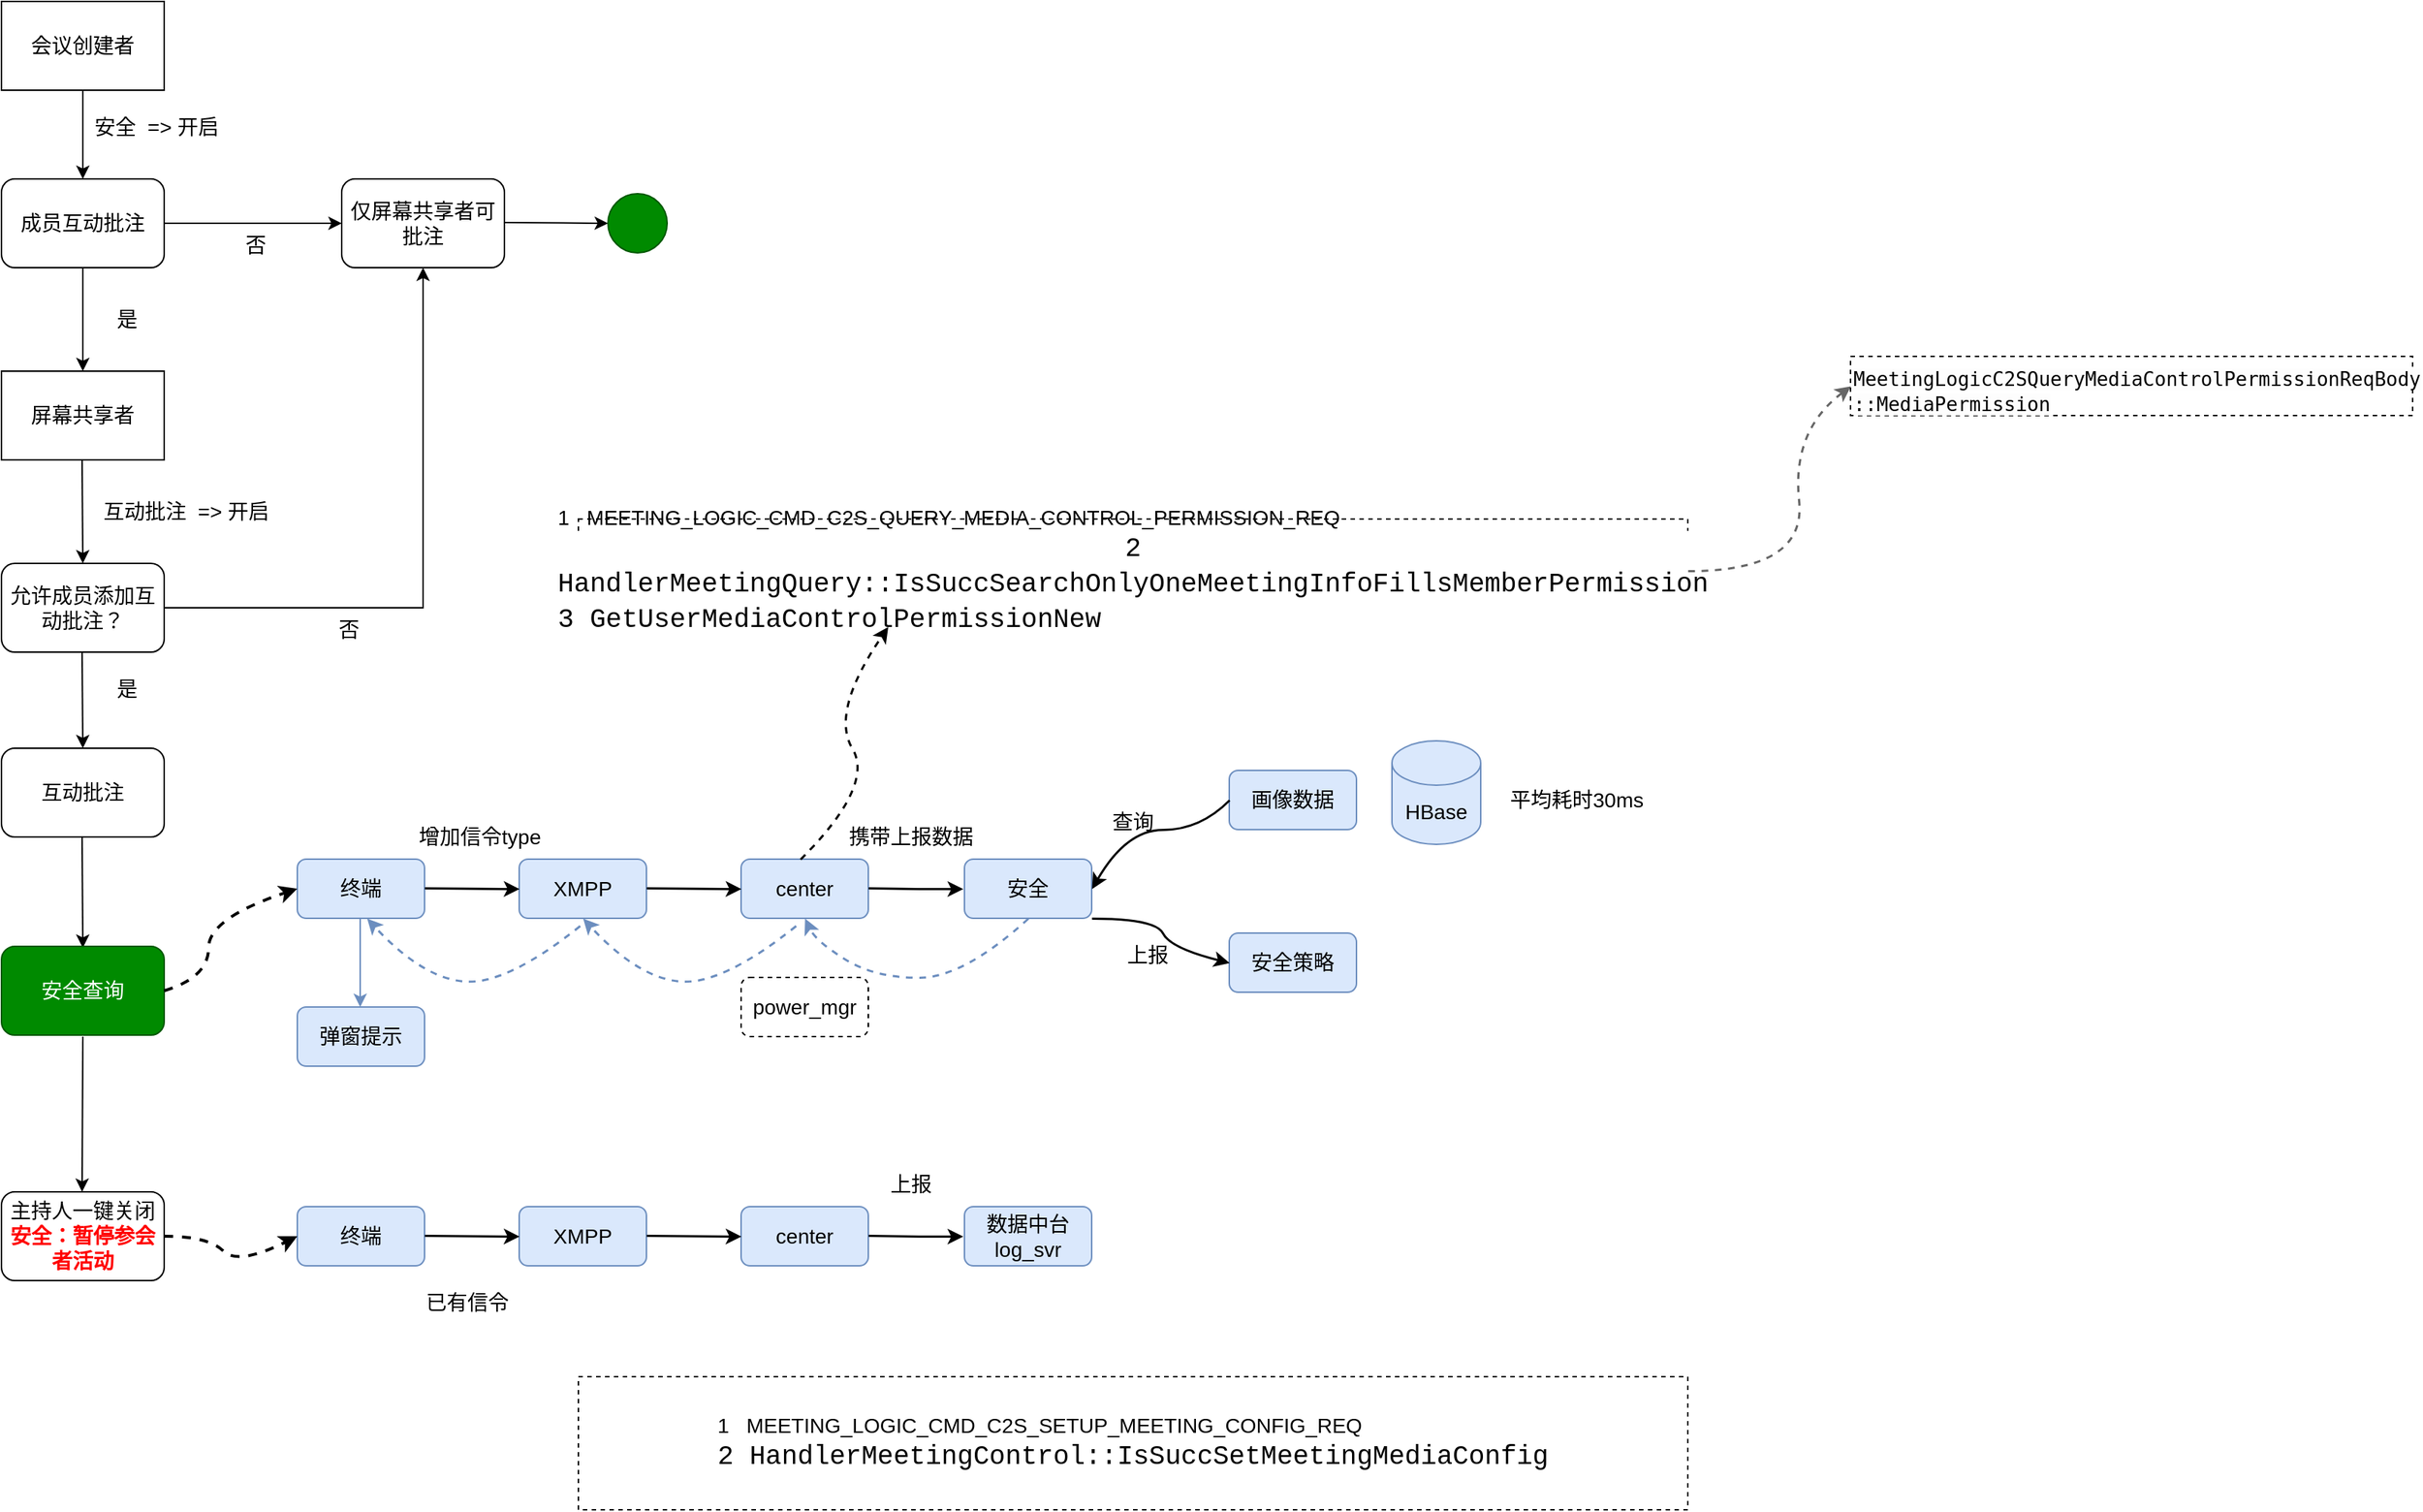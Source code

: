 <mxfile version="20.3.0" type="github">
  <diagram id="qRWvu4nvVuNi6mA624uY" name="第 1 页">
    <mxGraphModel dx="1493" dy="911" grid="1" gridSize="10" guides="1" tooltips="1" connect="1" arrows="1" fold="1" page="1" pageScale="1" pageWidth="827" pageHeight="1169" math="0" shadow="0">
      <root>
        <mxCell id="0" />
        <mxCell id="1" parent="0" />
        <mxCell id="C2abM-FPhn4GKYd2Bork-1" value="&lt;font style=&quot;font-size: 14px;&quot;&gt;会议创建者&lt;/font&gt;" style="rounded=0;whiteSpace=wrap;html=1;" vertex="1" parent="1">
          <mxGeometry x="90" y="50" width="110" height="60" as="geometry" />
        </mxCell>
        <mxCell id="C2abM-FPhn4GKYd2Bork-2" value="成员互动批注" style="rounded=1;whiteSpace=wrap;html=1;fontSize=14;" vertex="1" parent="1">
          <mxGeometry x="90" y="170" width="110" height="60" as="geometry" />
        </mxCell>
        <mxCell id="C2abM-FPhn4GKYd2Bork-3" value="" style="endArrow=classic;html=1;rounded=0;fontSize=14;entryX=0.5;entryY=0;entryDx=0;entryDy=0;exitX=0.5;exitY=1;exitDx=0;exitDy=0;" edge="1" parent="1" source="C2abM-FPhn4GKYd2Bork-1" target="C2abM-FPhn4GKYd2Bork-2">
          <mxGeometry width="50" height="50" relative="1" as="geometry">
            <mxPoint x="139" y="110" as="sourcePoint" />
            <mxPoint x="189" y="60" as="targetPoint" />
          </mxGeometry>
        </mxCell>
        <mxCell id="C2abM-FPhn4GKYd2Bork-4" value="安全&amp;nbsp; =&amp;gt; 开启" style="rounded=0;whiteSpace=wrap;html=1;fontSize=14;fillColor=none;strokeColor=none;" vertex="1" parent="1">
          <mxGeometry x="120" y="120" width="150" height="30" as="geometry" />
        </mxCell>
        <mxCell id="C2abM-FPhn4GKYd2Bork-5" value="仅屏幕共享者可批注" style="rounded=1;whiteSpace=wrap;html=1;fontSize=14;" vertex="1" parent="1">
          <mxGeometry x="320" y="170" width="110" height="60" as="geometry" />
        </mxCell>
        <mxCell id="C2abM-FPhn4GKYd2Bork-6" value="" style="endArrow=classic;html=1;rounded=0;fontSize=14;entryX=0;entryY=0.5;entryDx=0;entryDy=0;exitX=0.5;exitY=1;exitDx=0;exitDy=0;" edge="1" parent="1" target="C2abM-FPhn4GKYd2Bork-5">
          <mxGeometry width="50" height="50" relative="1" as="geometry">
            <mxPoint x="200" y="200" as="sourcePoint" />
            <mxPoint x="200" y="260" as="targetPoint" />
          </mxGeometry>
        </mxCell>
        <mxCell id="C2abM-FPhn4GKYd2Bork-7" value="否" style="rounded=0;whiteSpace=wrap;html=1;fontSize=14;fillColor=none;strokeColor=none;" vertex="1" parent="1">
          <mxGeometry x="187" y="200" width="150" height="30" as="geometry" />
        </mxCell>
        <mxCell id="C2abM-FPhn4GKYd2Bork-8" value="" style="endArrow=classic;html=1;rounded=0;fontSize=14;entryX=0;entryY=0.5;entryDx=0;entryDy=0;exitX=0.5;exitY=1;exitDx=0;exitDy=0;" edge="1" parent="1" target="C2abM-FPhn4GKYd2Bork-9">
          <mxGeometry width="50" height="50" relative="1" as="geometry">
            <mxPoint x="430" y="199.5" as="sourcePoint" />
            <mxPoint x="550" y="199.5" as="targetPoint" />
          </mxGeometry>
        </mxCell>
        <mxCell id="C2abM-FPhn4GKYd2Bork-9" value="" style="ellipse;whiteSpace=wrap;html=1;aspect=fixed;fontSize=14;fillColor=#008a00;fontColor=#ffffff;strokeColor=#005700;" vertex="1" parent="1">
          <mxGeometry x="500" y="180" width="40" height="40" as="geometry" />
        </mxCell>
        <mxCell id="C2abM-FPhn4GKYd2Bork-10" value="" style="endArrow=classic;html=1;rounded=0;fontSize=14;exitX=0.5;exitY=1;exitDx=0;exitDy=0;" edge="1" parent="1" source="C2abM-FPhn4GKYd2Bork-2">
          <mxGeometry width="50" height="50" relative="1" as="geometry">
            <mxPoint x="390" y="500" as="sourcePoint" />
            <mxPoint x="145" y="300" as="targetPoint" />
          </mxGeometry>
        </mxCell>
        <mxCell id="C2abM-FPhn4GKYd2Bork-11" value="是" style="rounded=0;whiteSpace=wrap;html=1;fontSize=14;fillColor=none;strokeColor=none;" vertex="1" parent="1">
          <mxGeometry x="100" y="250" width="150" height="30" as="geometry" />
        </mxCell>
        <mxCell id="C2abM-FPhn4GKYd2Bork-12" value="&lt;font style=&quot;font-size: 14px;&quot;&gt;屏幕共享者&lt;/font&gt;" style="rounded=0;whiteSpace=wrap;html=1;" vertex="1" parent="1">
          <mxGeometry x="90" y="300" width="110" height="60" as="geometry" />
        </mxCell>
        <mxCell id="C2abM-FPhn4GKYd2Bork-13" value="允许成员添加互动批注？" style="rounded=1;whiteSpace=wrap;html=1;fontSize=14;" vertex="1" parent="1">
          <mxGeometry x="90" y="430" width="110" height="60" as="geometry" />
        </mxCell>
        <mxCell id="C2abM-FPhn4GKYd2Bork-14" value="" style="endArrow=classic;html=1;rounded=0;fontSize=14;entryX=0.5;entryY=0;entryDx=0;entryDy=0;exitX=0.5;exitY=1;exitDx=0;exitDy=0;" edge="1" parent="1" target="C2abM-FPhn4GKYd2Bork-13">
          <mxGeometry width="50" height="50" relative="1" as="geometry">
            <mxPoint x="144.5" y="360" as="sourcePoint" />
            <mxPoint x="144.5" y="420" as="targetPoint" />
          </mxGeometry>
        </mxCell>
        <mxCell id="C2abM-FPhn4GKYd2Bork-15" value="互动批注&amp;nbsp; =&amp;gt; 开启" style="rounded=0;whiteSpace=wrap;html=1;fontSize=14;fillColor=none;strokeColor=none;" vertex="1" parent="1">
          <mxGeometry x="140" y="380" width="150" height="30" as="geometry" />
        </mxCell>
        <mxCell id="C2abM-FPhn4GKYd2Bork-16" value="" style="endArrow=classic;html=1;rounded=0;fontSize=14;exitX=1;exitY=0.5;exitDx=0;exitDy=0;entryX=0.5;entryY=1;entryDx=0;entryDy=0;" edge="1" parent="1" source="C2abM-FPhn4GKYd2Bork-13" target="C2abM-FPhn4GKYd2Bork-5">
          <mxGeometry width="50" height="50" relative="1" as="geometry">
            <mxPoint x="390" y="490" as="sourcePoint" />
            <mxPoint x="440" y="440" as="targetPoint" />
            <Array as="points">
              <mxPoint x="375" y="460" />
            </Array>
          </mxGeometry>
        </mxCell>
        <mxCell id="C2abM-FPhn4GKYd2Bork-17" value="否" style="rounded=0;whiteSpace=wrap;html=1;fontSize=14;fillColor=none;strokeColor=none;" vertex="1" parent="1">
          <mxGeometry x="250" y="460" width="150" height="30" as="geometry" />
        </mxCell>
        <mxCell id="C2abM-FPhn4GKYd2Bork-18" value="" style="endArrow=classic;html=1;rounded=0;fontSize=14;exitX=0.5;exitY=1;exitDx=0;exitDy=0;" edge="1" parent="1">
          <mxGeometry width="50" height="50" relative="1" as="geometry">
            <mxPoint x="144.5" y="615" as="sourcePoint" />
            <mxPoint x="145" y="690" as="targetPoint" />
          </mxGeometry>
        </mxCell>
        <mxCell id="C2abM-FPhn4GKYd2Bork-19" value="是" style="rounded=0;whiteSpace=wrap;html=1;fontSize=14;fillColor=none;strokeColor=none;" vertex="1" parent="1">
          <mxGeometry x="100" y="500" width="150" height="30" as="geometry" />
        </mxCell>
        <mxCell id="C2abM-FPhn4GKYd2Bork-20" value="安全查询" style="rounded=1;whiteSpace=wrap;html=1;fontSize=14;fillColor=#008a00;fontColor=#ffffff;strokeColor=#005700;" vertex="1" parent="1">
          <mxGeometry x="90" y="689" width="110" height="60" as="geometry" />
        </mxCell>
        <mxCell id="C2abM-FPhn4GKYd2Bork-21" value="互动批注" style="rounded=1;whiteSpace=wrap;html=1;fontSize=14;" vertex="1" parent="1">
          <mxGeometry x="90" y="555" width="110" height="60" as="geometry" />
        </mxCell>
        <mxCell id="C2abM-FPhn4GKYd2Bork-22" value="" style="endArrow=classic;html=1;rounded=0;fontSize=14;exitX=0.5;exitY=1;exitDx=0;exitDy=0;entryX=0.5;entryY=0;entryDx=0;entryDy=0;" edge="1" parent="1" target="C2abM-FPhn4GKYd2Bork-21">
          <mxGeometry width="50" height="50" relative="1" as="geometry">
            <mxPoint x="144.5" y="490" as="sourcePoint" />
            <mxPoint x="144.5" y="560" as="targetPoint" />
          </mxGeometry>
        </mxCell>
        <mxCell id="C2abM-FPhn4GKYd2Bork-23" value="XMPP" style="rounded=1;whiteSpace=wrap;html=1;fontSize=14;fillColor=#dae8fc;strokeColor=#6c8ebf;" vertex="1" parent="1">
          <mxGeometry x="440" y="630" width="86" height="40" as="geometry" />
        </mxCell>
        <mxCell id="C2abM-FPhn4GKYd2Bork-24" value="center" style="rounded=1;whiteSpace=wrap;html=1;fontSize=14;fillColor=#dae8fc;strokeColor=#6c8ebf;" vertex="1" parent="1">
          <mxGeometry x="590" y="630" width="86" height="40" as="geometry" />
        </mxCell>
        <mxCell id="C2abM-FPhn4GKYd2Bork-25" value="安全" style="rounded=1;whiteSpace=wrap;html=1;fontSize=14;fillColor=#dae8fc;strokeColor=#6c8ebf;" vertex="1" parent="1">
          <mxGeometry x="741" y="630" width="86" height="40" as="geometry" />
        </mxCell>
        <mxCell id="C2abM-FPhn4GKYd2Bork-26" value="安全策略" style="rounded=1;whiteSpace=wrap;html=1;fontSize=14;fillColor=#dae8fc;strokeColor=#6c8ebf;" vertex="1" parent="1">
          <mxGeometry x="920" y="680" width="86" height="40" as="geometry" />
        </mxCell>
        <mxCell id="C2abM-FPhn4GKYd2Bork-27" value="画像数据" style="rounded=1;whiteSpace=wrap;html=1;fontSize=14;fillColor=#dae8fc;strokeColor=#6c8ebf;" vertex="1" parent="1">
          <mxGeometry x="920" y="570" width="86" height="40" as="geometry" />
        </mxCell>
        <mxCell id="C2abM-FPhn4GKYd2Bork-28" value="终端" style="rounded=1;whiteSpace=wrap;html=1;fontSize=14;fillColor=#dae8fc;strokeColor=#6c8ebf;" vertex="1" parent="1">
          <mxGeometry x="290" y="630" width="86" height="40" as="geometry" />
        </mxCell>
        <mxCell id="C2abM-FPhn4GKYd2Bork-29" value="" style="curved=1;endArrow=classic;html=1;rounded=0;fontSize=14;exitX=1;exitY=0.5;exitDx=0;exitDy=0;entryX=0;entryY=0.5;entryDx=0;entryDy=0;dashed=1;strokeWidth=2;" edge="1" parent="1" source="C2abM-FPhn4GKYd2Bork-20" target="C2abM-FPhn4GKYd2Bork-28">
          <mxGeometry width="50" height="50" relative="1" as="geometry">
            <mxPoint x="620" y="615" as="sourcePoint" />
            <mxPoint x="280" y="715" as="targetPoint" />
            <Array as="points">
              <mxPoint x="230" y="710" />
              <mxPoint x="230" y="670" />
            </Array>
          </mxGeometry>
        </mxCell>
        <mxCell id="C2abM-FPhn4GKYd2Bork-30" value="" style="endArrow=classic;html=1;rounded=0;strokeWidth=1.5;fontSize=14;entryX=0;entryY=0.5;entryDx=0;entryDy=0;" edge="1" parent="1" target="C2abM-FPhn4GKYd2Bork-23">
          <mxGeometry width="50" height="50" relative="1" as="geometry">
            <mxPoint x="376" y="649.5" as="sourcePoint" />
            <mxPoint x="426" y="649.5" as="targetPoint" />
          </mxGeometry>
        </mxCell>
        <mxCell id="C2abM-FPhn4GKYd2Bork-31" value="" style="endArrow=classic;html=1;rounded=0;strokeWidth=1.5;fontSize=14;entryX=0;entryY=0.5;entryDx=0;entryDy=0;" edge="1" parent="1">
          <mxGeometry width="50" height="50" relative="1" as="geometry">
            <mxPoint x="526" y="649.5" as="sourcePoint" />
            <mxPoint x="590" y="650" as="targetPoint" />
          </mxGeometry>
        </mxCell>
        <mxCell id="C2abM-FPhn4GKYd2Bork-32" value="" style="endArrow=classic;html=1;rounded=0;strokeWidth=1.5;fontSize=14;entryX=0;entryY=0.5;entryDx=0;entryDy=0;" edge="1" parent="1">
          <mxGeometry width="50" height="50" relative="1" as="geometry">
            <mxPoint x="676" y="649.5" as="sourcePoint" />
            <mxPoint x="740" y="650" as="targetPoint" />
            <Array as="points">
              <mxPoint x="710" y="650" />
            </Array>
          </mxGeometry>
        </mxCell>
        <mxCell id="C2abM-FPhn4GKYd2Bork-33" value="" style="curved=1;endArrow=classic;html=1;rounded=0;strokeWidth=1.5;fontSize=14;exitX=0;exitY=0.5;exitDx=0;exitDy=0;entryX=1;entryY=0.5;entryDx=0;entryDy=0;" edge="1" parent="1" source="C2abM-FPhn4GKYd2Bork-27" target="C2abM-FPhn4GKYd2Bork-25">
          <mxGeometry width="50" height="50" relative="1" as="geometry">
            <mxPoint x="620" y="550" as="sourcePoint" />
            <mxPoint x="670" y="500" as="targetPoint" />
            <Array as="points">
              <mxPoint x="900" y="610" />
              <mxPoint x="850" y="610" />
            </Array>
          </mxGeometry>
        </mxCell>
        <mxCell id="C2abM-FPhn4GKYd2Bork-34" value="HBase" style="shape=cylinder3;whiteSpace=wrap;html=1;boundedLbl=1;backgroundOutline=1;size=15;fontSize=14;fillColor=#dae8fc;strokeColor=#6c8ebf;" vertex="1" parent="1">
          <mxGeometry x="1030" y="550" width="60" height="70" as="geometry" />
        </mxCell>
        <mxCell id="C2abM-FPhn4GKYd2Bork-35" value="" style="curved=1;endArrow=classic;html=1;rounded=0;strokeWidth=1.5;fontSize=14;exitX=1;exitY=1;exitDx=0;exitDy=0;entryX=0;entryY=0.5;entryDx=0;entryDy=0;" edge="1" parent="1" source="C2abM-FPhn4GKYd2Bork-25" target="C2abM-FPhn4GKYd2Bork-26">
          <mxGeometry width="50" height="50" relative="1" as="geometry">
            <mxPoint x="620" y="550" as="sourcePoint" />
            <mxPoint x="670" y="500" as="targetPoint" />
            <Array as="points">
              <mxPoint x="870" y="670" />
              <mxPoint x="880" y="690" />
            </Array>
          </mxGeometry>
        </mxCell>
        <mxCell id="C2abM-FPhn4GKYd2Bork-36" value="查询" style="rounded=0;whiteSpace=wrap;html=1;fontSize=14;fillColor=none;strokeColor=none;" vertex="1" parent="1">
          <mxGeometry x="780" y="590" width="150" height="30" as="geometry" />
        </mxCell>
        <mxCell id="C2abM-FPhn4GKYd2Bork-37" value="上报" style="rounded=0;whiteSpace=wrap;html=1;fontSize=14;fillColor=none;strokeColor=none;" vertex="1" parent="1">
          <mxGeometry x="790" y="680" width="150" height="30" as="geometry" />
        </mxCell>
        <mxCell id="C2abM-FPhn4GKYd2Bork-38" value="携带上报数据" style="rounded=0;whiteSpace=wrap;html=1;fontSize=14;fillColor=none;strokeColor=none;" vertex="1" parent="1">
          <mxGeometry x="630" y="600" width="150" height="30" as="geometry" />
        </mxCell>
        <mxCell id="C2abM-FPhn4GKYd2Bork-39" value="平均耗时30ms" style="rounded=0;whiteSpace=wrap;html=1;fontSize=14;fillColor=none;strokeColor=none;" vertex="1" parent="1">
          <mxGeometry x="1080" y="575" width="150" height="30" as="geometry" />
        </mxCell>
        <mxCell id="C2abM-FPhn4GKYd2Bork-40" value="弹窗提示" style="rounded=1;whiteSpace=wrap;html=1;fontSize=14;fillColor=#dae8fc;strokeColor=#6c8ebf;" vertex="1" parent="1">
          <mxGeometry x="290" y="730" width="86" height="40" as="geometry" />
        </mxCell>
        <mxCell id="C2abM-FPhn4GKYd2Bork-41" value="" style="curved=1;endArrow=classic;html=1;rounded=0;strokeWidth=1.5;fontSize=14;exitX=0.5;exitY=1;exitDx=0;exitDy=0;entryX=0.5;entryY=1;entryDx=0;entryDy=0;fillColor=#dae8fc;strokeColor=#6c8ebf;dashed=1;" edge="1" parent="1" source="C2abM-FPhn4GKYd2Bork-25" target="C2abM-FPhn4GKYd2Bork-24">
          <mxGeometry width="50" height="50" relative="1" as="geometry">
            <mxPoint x="620" y="550" as="sourcePoint" />
            <mxPoint x="600" y="490" as="targetPoint" />
            <Array as="points">
              <mxPoint x="740" y="710" />
              <mxPoint x="680" y="710" />
              <mxPoint x="640" y="685" />
            </Array>
          </mxGeometry>
        </mxCell>
        <mxCell id="C2abM-FPhn4GKYd2Bork-42" value="" style="curved=1;endArrow=classic;html=1;rounded=0;strokeWidth=1.5;fontSize=14;exitX=1;exitY=0;exitDx=0;exitDy=0;entryX=0.5;entryY=1;entryDx=0;entryDy=0;fillColor=#dae8fc;strokeColor=#6c8ebf;dashed=1;" edge="1" parent="1" target="C2abM-FPhn4GKYd2Bork-23">
          <mxGeometry width="50" height="50" relative="1" as="geometry">
            <mxPoint x="627" y="675" as="sourcePoint" />
            <mxPoint x="470" y="675" as="targetPoint" />
            <Array as="points">
              <mxPoint x="577" y="715" />
              <mxPoint x="520" y="710" />
            </Array>
          </mxGeometry>
        </mxCell>
        <mxCell id="C2abM-FPhn4GKYd2Bork-43" value="" style="curved=1;endArrow=classic;html=1;rounded=0;strokeWidth=1.5;fontSize=14;exitX=1;exitY=0;exitDx=0;exitDy=0;entryX=0.5;entryY=1;entryDx=0;entryDy=0;fillColor=#dae8fc;strokeColor=#6c8ebf;dashed=1;" edge="1" parent="1">
          <mxGeometry width="50" height="50" relative="1" as="geometry">
            <mxPoint x="481" y="675" as="sourcePoint" />
            <mxPoint x="337" y="670" as="targetPoint" />
            <Array as="points">
              <mxPoint x="431" y="715" />
              <mxPoint x="374" y="710" />
            </Array>
          </mxGeometry>
        </mxCell>
        <mxCell id="C2abM-FPhn4GKYd2Bork-44" value="" style="endArrow=classic;html=1;rounded=0;fontSize=14;exitX=0.5;exitY=1;exitDx=0;exitDy=0;fillColor=#dae8fc;strokeColor=#6c8ebf;" edge="1" parent="1">
          <mxGeometry width="50" height="50" relative="1" as="geometry">
            <mxPoint x="332.5" y="670" as="sourcePoint" />
            <mxPoint x="332.5" y="730" as="targetPoint" />
          </mxGeometry>
        </mxCell>
        <mxCell id="C2abM-FPhn4GKYd2Bork-45" value="主持人一键关闭&lt;br&gt;&lt;b&gt;&lt;font color=&quot;#ff0000&quot;&gt;安全：暂停参会者活动&lt;/font&gt;&lt;/b&gt;" style="rounded=1;whiteSpace=wrap;html=1;fontSize=14;" vertex="1" parent="1">
          <mxGeometry x="90" y="855" width="110" height="60" as="geometry" />
        </mxCell>
        <mxCell id="C2abM-FPhn4GKYd2Bork-46" value="" style="endArrow=classic;html=1;rounded=0;fontSize=14;" edge="1" parent="1">
          <mxGeometry width="50" height="50" relative="1" as="geometry">
            <mxPoint x="145" y="750" as="sourcePoint" />
            <mxPoint x="144.5" y="855" as="targetPoint" />
          </mxGeometry>
        </mxCell>
        <mxCell id="C2abM-FPhn4GKYd2Bork-47" value="XMPP" style="rounded=1;whiteSpace=wrap;html=1;fontSize=14;fillColor=#dae8fc;strokeColor=#6c8ebf;" vertex="1" parent="1">
          <mxGeometry x="440" y="865" width="86" height="40" as="geometry" />
        </mxCell>
        <mxCell id="C2abM-FPhn4GKYd2Bork-48" value="center" style="rounded=1;whiteSpace=wrap;html=1;fontSize=14;fillColor=#dae8fc;strokeColor=#6c8ebf;" vertex="1" parent="1">
          <mxGeometry x="590" y="865" width="86" height="40" as="geometry" />
        </mxCell>
        <mxCell id="C2abM-FPhn4GKYd2Bork-49" value="数据中台log_svr" style="rounded=1;whiteSpace=wrap;html=1;fontSize=14;fillColor=#dae8fc;strokeColor=#6c8ebf;" vertex="1" parent="1">
          <mxGeometry x="741" y="865" width="86" height="40" as="geometry" />
        </mxCell>
        <mxCell id="C2abM-FPhn4GKYd2Bork-52" value="终端" style="rounded=1;whiteSpace=wrap;html=1;fontSize=14;fillColor=#dae8fc;strokeColor=#6c8ebf;" vertex="1" parent="1">
          <mxGeometry x="290" y="865" width="86" height="40" as="geometry" />
        </mxCell>
        <mxCell id="C2abM-FPhn4GKYd2Bork-53" value="" style="endArrow=classic;html=1;rounded=0;strokeWidth=1.5;fontSize=14;entryX=0;entryY=0.5;entryDx=0;entryDy=0;" edge="1" parent="1" target="C2abM-FPhn4GKYd2Bork-47">
          <mxGeometry width="50" height="50" relative="1" as="geometry">
            <mxPoint x="376" y="884.5" as="sourcePoint" />
            <mxPoint x="426" y="884.5" as="targetPoint" />
          </mxGeometry>
        </mxCell>
        <mxCell id="C2abM-FPhn4GKYd2Bork-54" value="" style="endArrow=classic;html=1;rounded=0;strokeWidth=1.5;fontSize=14;entryX=0;entryY=0.5;entryDx=0;entryDy=0;" edge="1" parent="1">
          <mxGeometry width="50" height="50" relative="1" as="geometry">
            <mxPoint x="526" y="884.5" as="sourcePoint" />
            <mxPoint x="590" y="885" as="targetPoint" />
          </mxGeometry>
        </mxCell>
        <mxCell id="C2abM-FPhn4GKYd2Bork-55" value="" style="endArrow=classic;html=1;rounded=0;strokeWidth=1.5;fontSize=14;entryX=0;entryY=0.5;entryDx=0;entryDy=0;" edge="1" parent="1">
          <mxGeometry width="50" height="50" relative="1" as="geometry">
            <mxPoint x="676" y="884.5" as="sourcePoint" />
            <mxPoint x="740" y="885" as="targetPoint" />
            <Array as="points">
              <mxPoint x="710" y="885" />
            </Array>
          </mxGeometry>
        </mxCell>
        <mxCell id="C2abM-FPhn4GKYd2Bork-60" value="上报" style="rounded=0;whiteSpace=wrap;html=1;fontSize=14;fillColor=none;strokeColor=none;" vertex="1" parent="1">
          <mxGeometry x="630" y="835" width="150" height="30" as="geometry" />
        </mxCell>
        <mxCell id="C2abM-FPhn4GKYd2Bork-68" value="" style="curved=1;endArrow=classic;html=1;rounded=0;fontSize=14;exitX=1;exitY=0.5;exitDx=0;exitDy=0;entryX=0;entryY=0.5;entryDx=0;entryDy=0;dashed=1;strokeWidth=2;" edge="1" parent="1">
          <mxGeometry width="50" height="50" relative="1" as="geometry">
            <mxPoint x="200" y="885" as="sourcePoint" />
            <mxPoint x="290" y="885" as="targetPoint" />
            <Array as="points">
              <mxPoint x="230" y="885" />
              <mxPoint x="250" y="905" />
            </Array>
          </mxGeometry>
        </mxCell>
        <mxCell id="C2abM-FPhn4GKYd2Bork-69" value="增加信令type" style="rounded=0;whiteSpace=wrap;html=1;fontSize=14;fillColor=none;strokeColor=none;" vertex="1" parent="1">
          <mxGeometry x="337" y="600" width="153" height="30" as="geometry" />
        </mxCell>
        <mxCell id="C2abM-FPhn4GKYd2Bork-70" value="已有信令" style="rounded=0;whiteSpace=wrap;html=1;fontSize=14;fillColor=none;strokeColor=none;" vertex="1" parent="1">
          <mxGeometry x="330" y="915" width="150" height="30" as="geometry" />
        </mxCell>
        <mxCell id="C2abM-FPhn4GKYd2Bork-72" value="&lt;div style=&quot;text-align: left;&quot;&gt;&lt;span style=&quot;background-color: initial;&quot;&gt;1&amp;nbsp; &amp;nbsp;MEETING_LOGIC_CMD_C2S_QUERY_MEDIA_CONTROL_PERMISSION_REQ&lt;/span&gt;&lt;/div&gt;&lt;div style=&quot;background-color: rgb(255, 255, 255); font-family: Consolas, Consolas, &amp;quot;Courier New&amp;quot;, monospace; font-size: 18px; line-height: 24px;&quot;&gt;2 HandlerMeetingQuery::IsSuccSearchOnlyOneMeetingInfoFillsMemberPermission&lt;/div&gt;&lt;div style=&quot;text-align: left; background-color: rgb(255, 255, 255); font-family: Consolas, Consolas, &amp;quot;Courier New&amp;quot;, monospace; font-size: 18px; line-height: 24px;&quot;&gt;3&amp;nbsp;&lt;span style=&quot;&quot;&gt;GetUserMediaControlPermissionNew&lt;/span&gt;&lt;/div&gt;" style="rounded=0;whiteSpace=wrap;html=1;fontSize=14;fillColor=none;strokeColor=default;dashed=1;" vertex="1" parent="1">
          <mxGeometry x="480" y="400" width="750" height="70" as="geometry" />
        </mxCell>
        <mxCell id="C2abM-FPhn4GKYd2Bork-73" value="power_mgr" style="rounded=1;whiteSpace=wrap;html=1;fontSize=14;dashed=1;" vertex="1" parent="1">
          <mxGeometry x="590" y="710" width="86" height="40" as="geometry" />
        </mxCell>
        <mxCell id="C2abM-FPhn4GKYd2Bork-74" value="" style="curved=1;endArrow=classic;html=1;rounded=0;dashed=1;strokeWidth=1.5;fontSize=14;exitX=0;exitY=1;exitDx=0;exitDy=0;entryX=0.279;entryY=1.04;entryDx=0;entryDy=0;entryPerimeter=0;" edge="1" parent="1" source="C2abM-FPhn4GKYd2Bork-38" target="C2abM-FPhn4GKYd2Bork-72">
          <mxGeometry width="50" height="50" relative="1" as="geometry">
            <mxPoint x="640" y="590" as="sourcePoint" />
            <mxPoint x="690" y="540" as="targetPoint" />
            <Array as="points">
              <mxPoint x="680" y="580" />
              <mxPoint x="650" y="530" />
            </Array>
          </mxGeometry>
        </mxCell>
        <mxCell id="C2abM-FPhn4GKYd2Bork-75" value="&lt;div style=&quot;text-align: left;&quot;&gt;&lt;span style=&quot;background-color: initial;&quot;&gt;1&amp;nbsp; &amp;nbsp;MEETING_LOGIC_CMD_C2S_SETUP_MEETING_CONFIG_REQ&lt;/span&gt;&lt;br&gt;&lt;/div&gt;&lt;div style=&quot;background-color: rgb(255, 255, 255); font-family: Consolas, Consolas, &amp;quot;Courier New&amp;quot;, monospace; font-size: 18px; line-height: 24px;&quot;&gt;2&amp;nbsp;&lt;span style=&quot;&quot;&gt;HandlerMeetingControl&lt;/span&gt;::IsSuccSetMeetingMediaConfig&lt;/div&gt;" style="rounded=0;whiteSpace=wrap;html=1;fontSize=14;fillColor=none;strokeColor=default;dashed=1;" vertex="1" parent="1">
          <mxGeometry x="480" y="980" width="750" height="90" as="geometry" />
        </mxCell>
        <mxCell id="C2abM-FPhn4GKYd2Bork-76" value="&lt;span style=&quot;color: rgb(0, 0, 0); font-family: Consolas, Monaco, &amp;quot;Andale Mono&amp;quot;, &amp;quot;Ubuntu Mono&amp;quot;, monospace; font-size: 13px; font-style: normal; font-variant-ligatures: normal; font-variant-caps: normal; font-weight: 400; letter-spacing: normal; orphans: 2; text-align: left; text-indent: 0px; text-transform: none; widows: 2; word-spacing: 0px; -webkit-text-stroke-width: 0px; background-color: rgb(253, 253, 253); text-decoration-thickness: initial; text-decoration-style: initial; text-decoration-color: initial; float: none; display: inline !important;&quot;&gt;MeetingLogicC2SQueryMediaControlPermissionReqBody&lt;br&gt;::&lt;/span&gt;&lt;span style=&quot;color: rgb(0, 0, 0); font-family: Consolas, Monaco, &amp;quot;Andale Mono&amp;quot;, &amp;quot;Ubuntu Mono&amp;quot;, monospace; font-size: 13px; background-color: rgb(253, 253, 253);&quot;&gt;MediaPermission&lt;/span&gt;" style="text;whiteSpace=wrap;html=1;fontSize=14;fontColor=#FF0000;strokeColor=default;dashed=1;" vertex="1" parent="1">
          <mxGeometry x="1340" y="290" width="380" height="40" as="geometry" />
        </mxCell>
        <mxCell id="C2abM-FPhn4GKYd2Bork-77" value="" style="curved=1;endArrow=classic;html=1;rounded=0;dashed=1;strokeWidth=1.5;fontSize=14;fontColor=#FF0000;entryX=0;entryY=0.5;entryDx=0;entryDy=0;exitX=1;exitY=0.5;exitDx=0;exitDy=0;strokeColor=#666666;" edge="1" parent="1" source="C2abM-FPhn4GKYd2Bork-72" target="C2abM-FPhn4GKYd2Bork-76">
          <mxGeometry width="50" height="50" relative="1" as="geometry">
            <mxPoint x="1150" y="450" as="sourcePoint" />
            <mxPoint x="1200" y="400" as="targetPoint" />
            <Array as="points">
              <mxPoint x="1310" y="435" />
              <mxPoint x="1300" y="340" />
            </Array>
          </mxGeometry>
        </mxCell>
      </root>
    </mxGraphModel>
  </diagram>
</mxfile>

